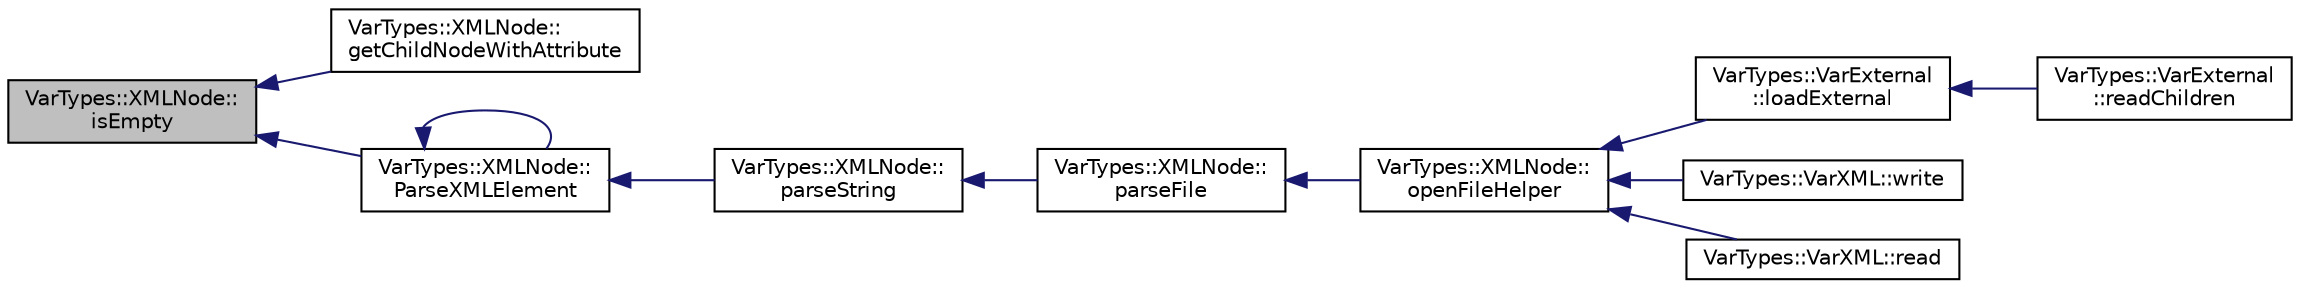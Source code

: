digraph "VarTypes::XMLNode::isEmpty"
{
 // INTERACTIVE_SVG=YES
  edge [fontname="Helvetica",fontsize="10",labelfontname="Helvetica",labelfontsize="10"];
  node [fontname="Helvetica",fontsize="10",shape=record];
  rankdir="LR";
  Node1 [label="VarTypes::XMLNode::\lisEmpty",height=0.2,width=0.4,color="black", fillcolor="grey75", style="filled", fontcolor="black"];
  Node1 -> Node2 [dir="back",color="midnightblue",fontsize="10",style="solid",fontname="Helvetica"];
  Node2 [label="VarTypes::XMLNode::\lgetChildNodeWithAttribute",height=0.2,width=0.4,color="black", fillcolor="white", style="filled",URL="$dd/df5/struct_var_types_1_1_x_m_l_node.html#a629c4881d309f1279612840ecbafab75"];
  Node1 -> Node3 [dir="back",color="midnightblue",fontsize="10",style="solid",fontname="Helvetica"];
  Node3 [label="VarTypes::XMLNode::\lParseXMLElement",height=0.2,width=0.4,color="black", fillcolor="white", style="filled",URL="$dd/df5/struct_var_types_1_1_x_m_l_node.html#abf5cf181da87518047ad51d7c0e45d1f"];
  Node3 -> Node3 [dir="back",color="midnightblue",fontsize="10",style="solid",fontname="Helvetica"];
  Node3 -> Node4 [dir="back",color="midnightblue",fontsize="10",style="solid",fontname="Helvetica"];
  Node4 [label="VarTypes::XMLNode::\lparseString",height=0.2,width=0.4,color="black", fillcolor="white", style="filled",URL="$dd/df5/struct_var_types_1_1_x_m_l_node.html#a112ce71bcafb4e03a4a6d8f909f3a3de"];
  Node4 -> Node5 [dir="back",color="midnightblue",fontsize="10",style="solid",fontname="Helvetica"];
  Node5 [label="VarTypes::XMLNode::\lparseFile",height=0.2,width=0.4,color="black", fillcolor="white", style="filled",URL="$dd/df5/struct_var_types_1_1_x_m_l_node.html#a55f5fb016d367b3b883f30d8aaa98c3e"];
  Node5 -> Node6 [dir="back",color="midnightblue",fontsize="10",style="solid",fontname="Helvetica"];
  Node6 [label="VarTypes::XMLNode::\lopenFileHelper",height=0.2,width=0.4,color="black", fillcolor="white", style="filled",URL="$dd/df5/struct_var_types_1_1_x_m_l_node.html#a094bff6322584b5cbec7c0cffab2204e"];
  Node6 -> Node7 [dir="back",color="midnightblue",fontsize="10",style="solid",fontname="Helvetica"];
  Node7 [label="VarTypes::VarExternal\l::loadExternal",height=0.2,width=0.4,color="black", fillcolor="white", style="filled",URL="$d3/de2/class_var_types_1_1_var_external.html#a8cdbf72cd88b965326168362d9d2dc5e"];
  Node7 -> Node8 [dir="back",color="midnightblue",fontsize="10",style="solid",fontname="Helvetica"];
  Node8 [label="VarTypes::VarExternal\l::readChildren",height=0.2,width=0.4,color="black", fillcolor="white", style="filled",URL="$d3/de2/class_var_types_1_1_var_external.html#a17094bd8f47407726cbe388e091e9bef"];
  Node6 -> Node9 [dir="back",color="midnightblue",fontsize="10",style="solid",fontname="Helvetica"];
  Node9 [label="VarTypes::VarXML::write",height=0.2,width=0.4,color="black", fillcolor="white", style="filled",URL="$df/dd1/class_var_types_1_1_var_x_m_l.html#af0414326f9aa704922bc9447d7bd73ee",tooltip="write a vector of VarType nodes (and all of their children) to an xml file "];
  Node6 -> Node10 [dir="back",color="midnightblue",fontsize="10",style="solid",fontname="Helvetica"];
  Node10 [label="VarTypes::VarXML::read",height=0.2,width=0.4,color="black", fillcolor="white", style="filled",URL="$df/dd1/class_var_types_1_1_var_x_m_l.html#ae7fd42e8b53c47ef87c368af79afdb72"];
}
